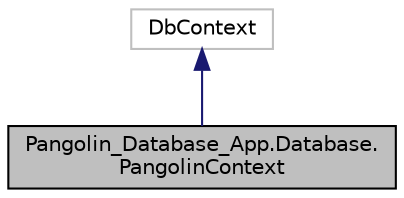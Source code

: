 digraph "Pangolin_Database_App.Database.PangolinContext"
{
 // LATEX_PDF_SIZE
  edge [fontname="Helvetica",fontsize="10",labelfontname="Helvetica",labelfontsize="10"];
  node [fontname="Helvetica",fontsize="10",shape=record];
  Node1 [label="Pangolin_Database_App.Database.\lPangolinContext",height=0.2,width=0.4,color="black", fillcolor="grey75", style="filled", fontcolor="black",tooltip="Context class for pangolin database, stores informations about table UseDatabaseManager if you want t..."];
  Node2 -> Node1 [dir="back",color="midnightblue",fontsize="10",style="solid"];
  Node2 [label="DbContext",height=0.2,width=0.4,color="grey75", fillcolor="white", style="filled",tooltip=" "];
}
